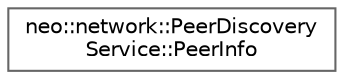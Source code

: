 digraph "Graphical Class Hierarchy"
{
 // LATEX_PDF_SIZE
  bgcolor="transparent";
  edge [fontname=Helvetica,fontsize=10,labelfontname=Helvetica,labelfontsize=10];
  node [fontname=Helvetica,fontsize=10,shape=box,height=0.2,width=0.4];
  rankdir="LR";
  Node0 [id="Node000000",label="neo::network::PeerDiscovery\lService::PeerInfo",height=0.2,width=0.4,color="grey40", fillcolor="white", style="filled",URL="$structneo_1_1network_1_1_peer_discovery_service_1_1_peer_info.html",tooltip=" "];
}
